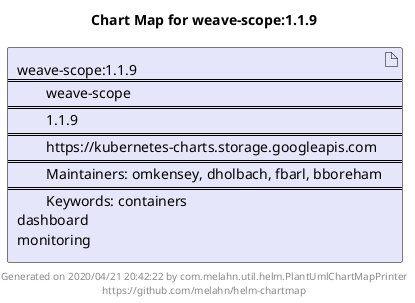 @startuml
skinparam linetype ortho
skinparam backgroundColor white
skinparam usecaseBorderColor black
skinparam usecaseArrowColor LightSlateGray
skinparam artifactBorderColor black
skinparam artifactArrowColor LightSlateGray

title Chart Map for weave-scope:1.1.9

'There is one referenced Helm Chart
artifact "weave-scope:1.1.9\n====\n\tweave-scope\n====\n\t1.1.9\n====\n\thttps://kubernetes-charts.storage.googleapis.com\n====\n\tMaintainers: omkensey, dholbach, fbarl, bboreham\n====\n\tKeywords: containers\ndashboard\nmonitoring" as weave_scope_1_1_9 #Lavender

'There are 0 referenced Docker Images

'Chart Dependencies

center footer Generated on 2020/04/21 20:42:22 by com.melahn.util.helm.PlantUmlChartMapPrinter\nhttps://github.com/melahn/helm-chartmap
@enduml
